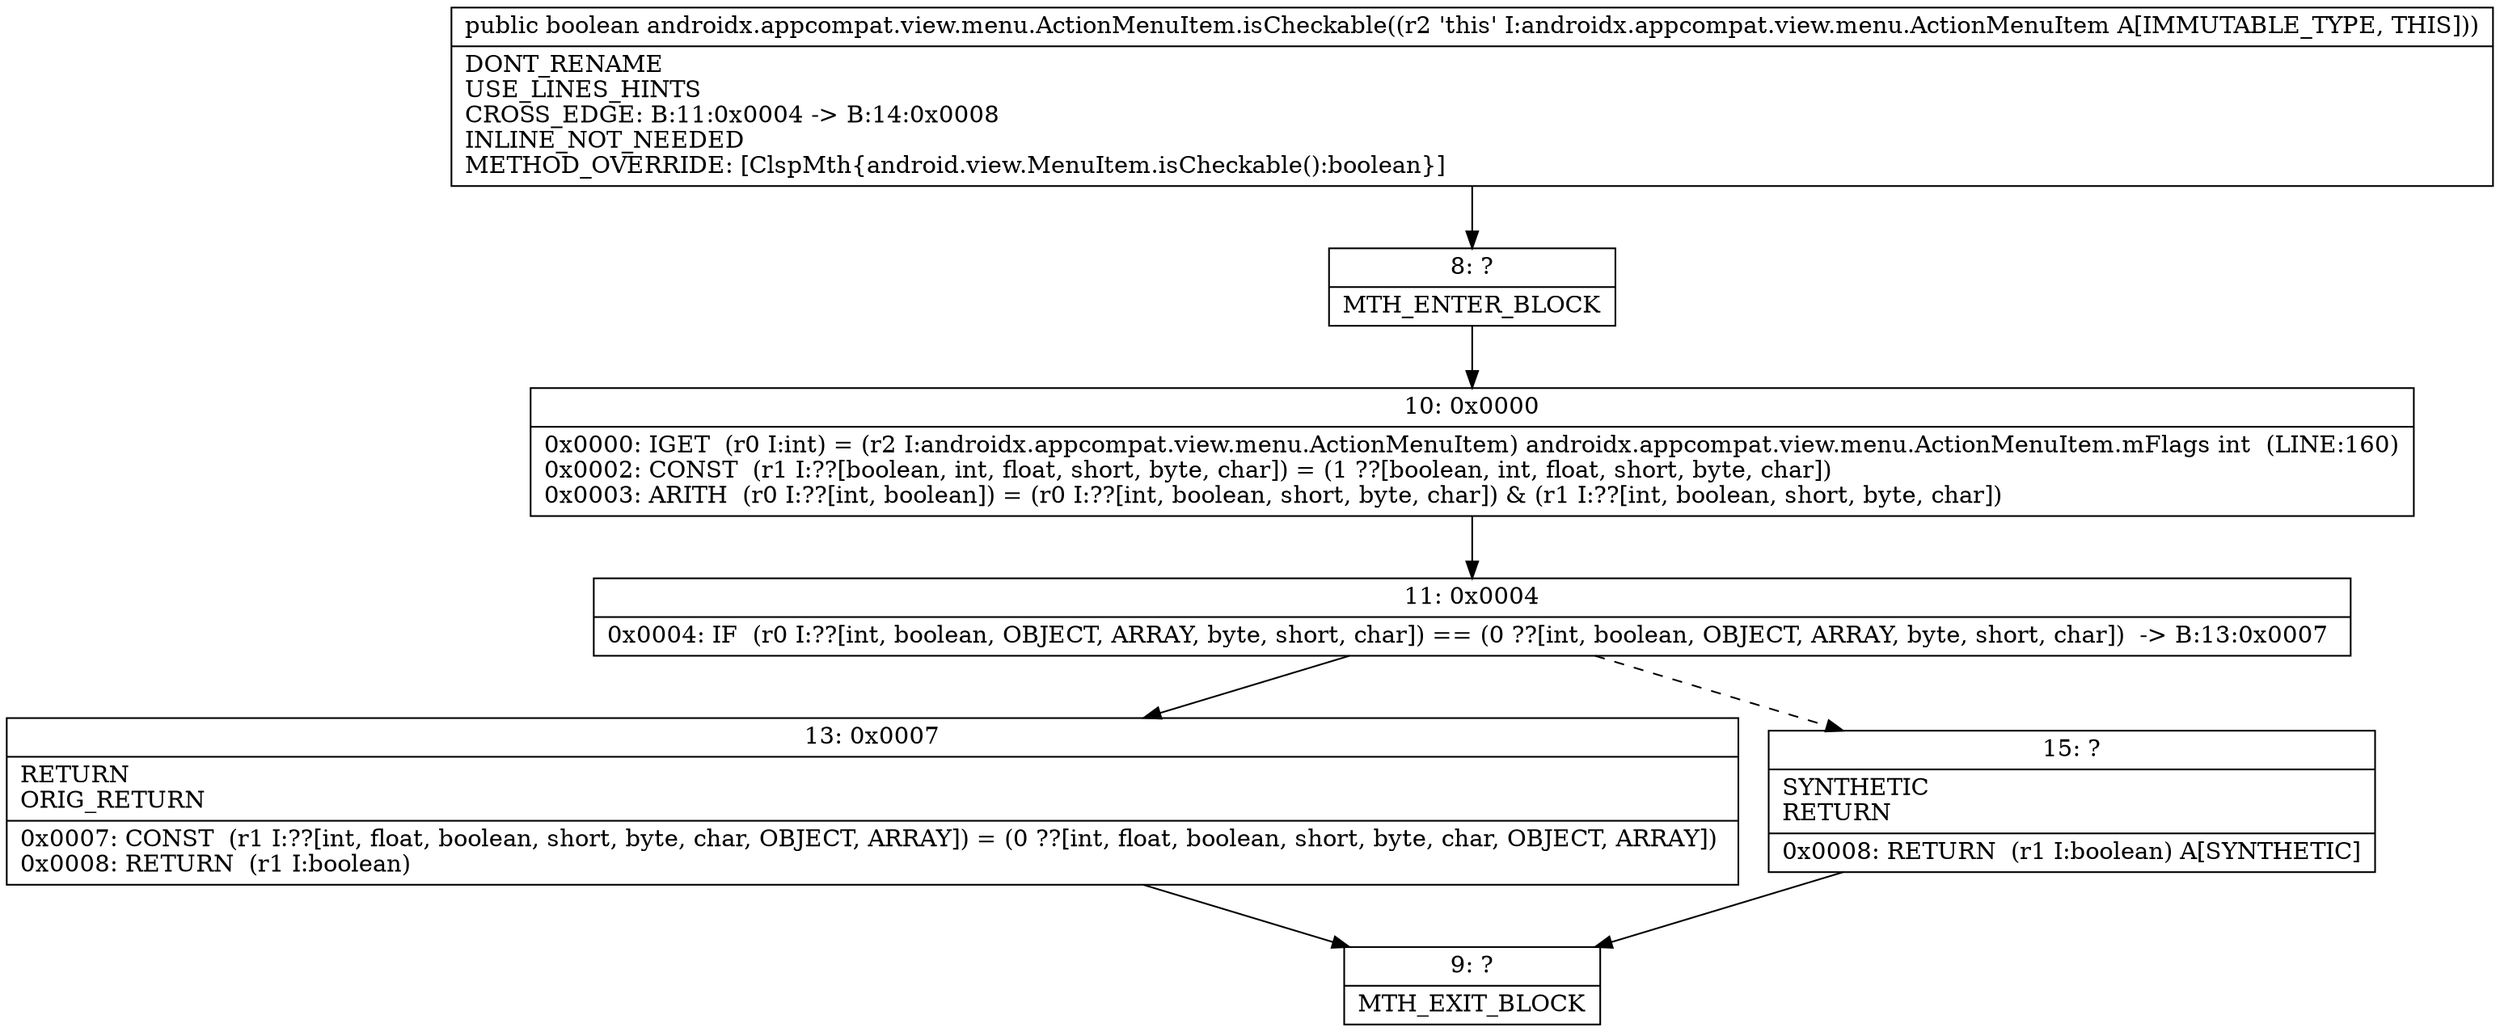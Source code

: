digraph "CFG forandroidx.appcompat.view.menu.ActionMenuItem.isCheckable()Z" {
Node_8 [shape=record,label="{8\:\ ?|MTH_ENTER_BLOCK\l}"];
Node_10 [shape=record,label="{10\:\ 0x0000|0x0000: IGET  (r0 I:int) = (r2 I:androidx.appcompat.view.menu.ActionMenuItem) androidx.appcompat.view.menu.ActionMenuItem.mFlags int  (LINE:160)\l0x0002: CONST  (r1 I:??[boolean, int, float, short, byte, char]) = (1 ??[boolean, int, float, short, byte, char]) \l0x0003: ARITH  (r0 I:??[int, boolean]) = (r0 I:??[int, boolean, short, byte, char]) & (r1 I:??[int, boolean, short, byte, char]) \l}"];
Node_11 [shape=record,label="{11\:\ 0x0004|0x0004: IF  (r0 I:??[int, boolean, OBJECT, ARRAY, byte, short, char]) == (0 ??[int, boolean, OBJECT, ARRAY, byte, short, char])  \-\> B:13:0x0007 \l}"];
Node_13 [shape=record,label="{13\:\ 0x0007|RETURN\lORIG_RETURN\l|0x0007: CONST  (r1 I:??[int, float, boolean, short, byte, char, OBJECT, ARRAY]) = (0 ??[int, float, boolean, short, byte, char, OBJECT, ARRAY]) \l0x0008: RETURN  (r1 I:boolean) \l}"];
Node_9 [shape=record,label="{9\:\ ?|MTH_EXIT_BLOCK\l}"];
Node_15 [shape=record,label="{15\:\ ?|SYNTHETIC\lRETURN\l|0x0008: RETURN  (r1 I:boolean) A[SYNTHETIC]\l}"];
MethodNode[shape=record,label="{public boolean androidx.appcompat.view.menu.ActionMenuItem.isCheckable((r2 'this' I:androidx.appcompat.view.menu.ActionMenuItem A[IMMUTABLE_TYPE, THIS]))  | DONT_RENAME\lUSE_LINES_HINTS\lCROSS_EDGE: B:11:0x0004 \-\> B:14:0x0008\lINLINE_NOT_NEEDED\lMETHOD_OVERRIDE: [ClspMth\{android.view.MenuItem.isCheckable():boolean\}]\l}"];
MethodNode -> Node_8;Node_8 -> Node_10;
Node_10 -> Node_11;
Node_11 -> Node_13;
Node_11 -> Node_15[style=dashed];
Node_13 -> Node_9;
Node_15 -> Node_9;
}

